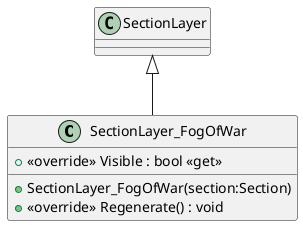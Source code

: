 @startuml
class SectionLayer_FogOfWar {
    + <<override>> Visible : bool <<get>>
    + SectionLayer_FogOfWar(section:Section)
    + <<override>> Regenerate() : void
}
SectionLayer <|-- SectionLayer_FogOfWar
@enduml
